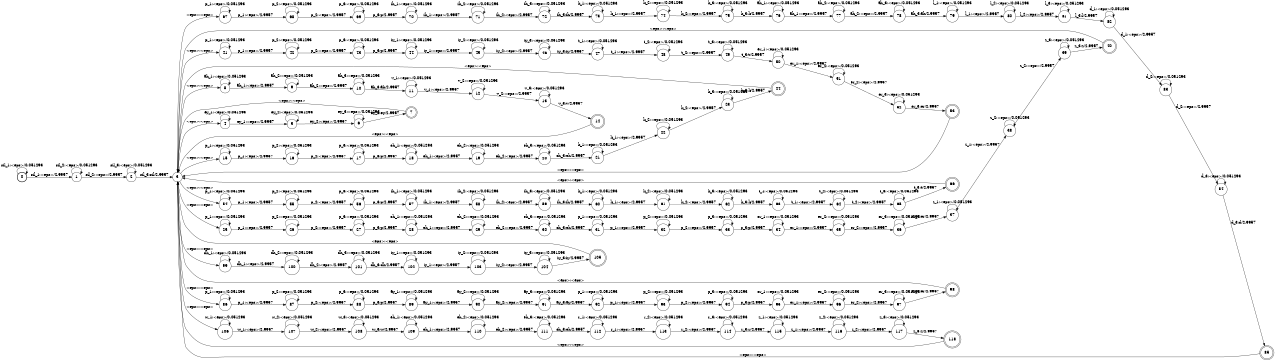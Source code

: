 digraph FST {
rankdir = LR;
size = "8.5,11";
center = 1;
orientation = Portrait;
ranksep = "0.4";
nodesep = "0.25";
0 [label = "0", shape = circle, style = bold, fontsize = 14]
	0 -> 0 [label = "sil_1:<eps>/0.051293", fontsize = 14];
	0 -> 1 [label = "sil_1:<eps>/2.9957", fontsize = 14];
1 [label = "1", shape = circle, style = solid, fontsize = 14]
	1 -> 1 [label = "sil_2:<eps>/0.051293", fontsize = 14];
	1 -> 2 [label = "sil_2:<eps>/2.9957", fontsize = 14];
2 [label = "2", shape = circle, style = solid, fontsize = 14]
	2 -> 2 [label = "sil_3:<eps>/0.051293", fontsize = 14];
	2 -> 3 [label = "sil_3:sil/2.9957", fontsize = 14];
3 [label = "3", shape = circle, style = solid, fontsize = 14]
	3 -> 4 [label = "<eps>:<eps>", fontsize = 14];
	3 -> 8 [label = "<eps>:<eps>", fontsize = 14];
	3 -> 15 [label = "<eps>:<eps>", fontsize = 14];
	3 -> 25 [label = "<eps>:<eps>", fontsize = 14];
	3 -> 41 [label = "<eps>:<eps>", fontsize = 14];
	3 -> 54 [label = "<eps>:<eps>", fontsize = 14];
	3 -> 67 [label = "<eps>:<eps>", fontsize = 14];
	3 -> 86 [label = "<eps>:<eps>", fontsize = 14];
	3 -> 99 [label = "<eps>:<eps>", fontsize = 14];
	3 -> 106 [label = "<eps>:<eps>", fontsize = 14];
4 [label = "4", shape = circle, style = solid, fontsize = 14]
	4 -> 4 [label = "ey_1:<eps>/0.051293", fontsize = 14];
	4 -> 5 [label = "ey_1:<eps>/2.9957", fontsize = 14];
5 [label = "5", shape = circle, style = solid, fontsize = 14]
	5 -> 5 [label = "ey_2:<eps>/0.051293", fontsize = 14];
	5 -> 6 [label = "ey_2:<eps>/2.9957", fontsize = 14];
6 [label = "6", shape = circle, style = solid, fontsize = 14]
	6 -> 6 [label = "ey_3:<eps>/0.051293", fontsize = 14];
	6 -> 7 [label = "ey_3:ey/2.9957", fontsize = 14];
7 [label = "7", shape = doublecircle, style = solid, fontsize = 14]
	7 -> 3 [label = "<eps>:<eps>", fontsize = 14];
8 [label = "8", shape = circle, style = solid, fontsize = 14]
	8 -> 8 [label = "ah_1:<eps>/0.051293", fontsize = 14];
	8 -> 9 [label = "ah_1:<eps>/2.9957", fontsize = 14];
9 [label = "9", shape = circle, style = solid, fontsize = 14]
	9 -> 9 [label = "ah_2:<eps>/0.051293", fontsize = 14];
	9 -> 10 [label = "ah_2:<eps>/2.9957", fontsize = 14];
10 [label = "10", shape = circle, style = solid, fontsize = 14]
	10 -> 10 [label = "ah_3:<eps>/0.051293", fontsize = 14];
	10 -> 11 [label = "ah_3:ah/2.9957", fontsize = 14];
11 [label = "11", shape = circle, style = solid, fontsize = 14]
	11 -> 11 [label = "v_1:<eps>/0.051293", fontsize = 14];
	11 -> 12 [label = "v_1:<eps>/2.9957", fontsize = 14];
12 [label = "12", shape = circle, style = solid, fontsize = 14]
	12 -> 12 [label = "v_2:<eps>/0.051293", fontsize = 14];
	12 -> 13 [label = "v_2:<eps>/2.9957", fontsize = 14];
13 [label = "13", shape = circle, style = solid, fontsize = 14]
	13 -> 13 [label = "v_3:<eps>/0.051293", fontsize = 14];
	13 -> 14 [label = "v_3:v/2.9957", fontsize = 14];
14 [label = "14", shape = doublecircle, style = solid, fontsize = 14]
	14 -> 3 [label = "<eps>:<eps>", fontsize = 14];
15 [label = "15", shape = circle, style = solid, fontsize = 14]
	15 -> 15 [label = "p_1:<eps>/0.051293", fontsize = 14];
	15 -> 16 [label = "p_1:<eps>/2.9957", fontsize = 14];
16 [label = "16", shape = circle, style = solid, fontsize = 14]
	16 -> 16 [label = "p_2:<eps>/0.051293", fontsize = 14];
	16 -> 17 [label = "p_2:<eps>/2.9957", fontsize = 14];
17 [label = "17", shape = circle, style = solid, fontsize = 14]
	17 -> 17 [label = "p_3:<eps>/0.051293", fontsize = 14];
	17 -> 18 [label = "p_3:p/2.9957", fontsize = 14];
18 [label = "18", shape = circle, style = solid, fontsize = 14]
	18 -> 18 [label = "eh_1:<eps>/0.051293", fontsize = 14];
	18 -> 19 [label = "eh_1:<eps>/2.9957", fontsize = 14];
19 [label = "19", shape = circle, style = solid, fontsize = 14]
	19 -> 19 [label = "eh_2:<eps>/0.051293", fontsize = 14];
	19 -> 20 [label = "eh_2:<eps>/2.9957", fontsize = 14];
20 [label = "20", shape = circle, style = solid, fontsize = 14]
	20 -> 20 [label = "eh_3:<eps>/0.051293", fontsize = 14];
	20 -> 21 [label = "eh_3:eh/2.9957", fontsize = 14];
21 [label = "21", shape = circle, style = solid, fontsize = 14]
	21 -> 21 [label = "k_1:<eps>/0.051293", fontsize = 14];
	21 -> 22 [label = "k_1:<eps>/2.9957", fontsize = 14];
22 [label = "22", shape = circle, style = solid, fontsize = 14]
	22 -> 22 [label = "k_2:<eps>/0.051293", fontsize = 14];
	22 -> 23 [label = "k_2:<eps>/2.9957", fontsize = 14];
23 [label = "23", shape = circle, style = solid, fontsize = 14]
	23 -> 23 [label = "k_3:<eps>/0.051293", fontsize = 14];
	23 -> 24 [label = "k_3:k/2.9957", fontsize = 14];
24 [label = "24", shape = doublecircle, style = solid, fontsize = 14]
	24 -> 3 [label = "<eps>:<eps>", fontsize = 14];
25 [label = "25", shape = circle, style = solid, fontsize = 14]
	25 -> 25 [label = "p_1:<eps>/0.051293", fontsize = 14];
	25 -> 26 [label = "p_1:<eps>/2.9957", fontsize = 14];
26 [label = "26", shape = circle, style = solid, fontsize = 14]
	26 -> 26 [label = "p_2:<eps>/0.051293", fontsize = 14];
	26 -> 27 [label = "p_2:<eps>/2.9957", fontsize = 14];
27 [label = "27", shape = circle, style = solid, fontsize = 14]
	27 -> 27 [label = "p_3:<eps>/0.051293", fontsize = 14];
	27 -> 28 [label = "p_3:p/2.9957", fontsize = 14];
28 [label = "28", shape = circle, style = solid, fontsize = 14]
	28 -> 28 [label = "eh_1:<eps>/0.051293", fontsize = 14];
	28 -> 29 [label = "eh_1:<eps>/2.9957", fontsize = 14];
29 [label = "29", shape = circle, style = solid, fontsize = 14]
	29 -> 29 [label = "eh_2:<eps>/0.051293", fontsize = 14];
	29 -> 30 [label = "eh_2:<eps>/2.9957", fontsize = 14];
30 [label = "30", shape = circle, style = solid, fontsize = 14]
	30 -> 30 [label = "eh_3:<eps>/0.051293", fontsize = 14];
	30 -> 31 [label = "eh_3:eh/2.9957", fontsize = 14];
31 [label = "31", shape = circle, style = solid, fontsize = 14]
	31 -> 31 [label = "p_1:<eps>/0.051293", fontsize = 14];
	31 -> 32 [label = "p_1:<eps>/2.9957", fontsize = 14];
32 [label = "32", shape = circle, style = solid, fontsize = 14]
	32 -> 32 [label = "p_2:<eps>/0.051293", fontsize = 14];
	32 -> 33 [label = "p_2:<eps>/2.9957", fontsize = 14];
33 [label = "33", shape = circle, style = solid, fontsize = 14]
	33 -> 33 [label = "p_3:<eps>/0.051293", fontsize = 14];
	33 -> 34 [label = "p_3:p/2.9957", fontsize = 14];
34 [label = "34", shape = circle, style = solid, fontsize = 14]
	34 -> 34 [label = "er_1:<eps>/0.051293", fontsize = 14];
	34 -> 35 [label = "er_1:<eps>/2.9957", fontsize = 14];
35 [label = "35", shape = circle, style = solid, fontsize = 14]
	35 -> 35 [label = "er_2:<eps>/0.051293", fontsize = 14];
	35 -> 36 [label = "er_2:<eps>/2.9957", fontsize = 14];
36 [label = "36", shape = circle, style = solid, fontsize = 14]
	36 -> 36 [label = "er_3:<eps>/0.051293", fontsize = 14];
	36 -> 37 [label = "er_3:er/2.9957", fontsize = 14];
37 [label = "37", shape = circle, style = solid, fontsize = 14]
	37 -> 37 [label = "z_1:<eps>/0.051293", fontsize = 14];
	37 -> 38 [label = "z_1:<eps>/2.9957", fontsize = 14];
38 [label = "38", shape = circle, style = solid, fontsize = 14]
	38 -> 38 [label = "z_2:<eps>/0.051293", fontsize = 14];
	38 -> 39 [label = "z_2:<eps>/2.9957", fontsize = 14];
39 [label = "39", shape = circle, style = solid, fontsize = 14]
	39 -> 39 [label = "z_3:<eps>/0.051293", fontsize = 14];
	39 -> 40 [label = "z_3:z/2.9957", fontsize = 14];
40 [label = "40", shape = doublecircle, style = solid, fontsize = 14]
	40 -> 3 [label = "<eps>:<eps>", fontsize = 14];
41 [label = "41", shape = circle, style = solid, fontsize = 14]
	41 -> 41 [label = "p_1:<eps>/0.051293", fontsize = 14];
	41 -> 42 [label = "p_1:<eps>/2.9957", fontsize = 14];
42 [label = "42", shape = circle, style = solid, fontsize = 14]
	42 -> 42 [label = "p_2:<eps>/0.051293", fontsize = 14];
	42 -> 43 [label = "p_2:<eps>/2.9957", fontsize = 14];
43 [label = "43", shape = circle, style = solid, fontsize = 14]
	43 -> 43 [label = "p_3:<eps>/0.051293", fontsize = 14];
	43 -> 44 [label = "p_3:p/2.9957", fontsize = 14];
44 [label = "44", shape = circle, style = solid, fontsize = 14]
	44 -> 44 [label = "iy_1:<eps>/0.051293", fontsize = 14];
	44 -> 45 [label = "iy_1:<eps>/2.9957", fontsize = 14];
45 [label = "45", shape = circle, style = solid, fontsize = 14]
	45 -> 45 [label = "iy_2:<eps>/0.051293", fontsize = 14];
	45 -> 46 [label = "iy_2:<eps>/2.9957", fontsize = 14];
46 [label = "46", shape = circle, style = solid, fontsize = 14]
	46 -> 46 [label = "iy_3:<eps>/0.051293", fontsize = 14];
	46 -> 47 [label = "iy_3:iy/2.9957", fontsize = 14];
47 [label = "47", shape = circle, style = solid, fontsize = 14]
	47 -> 47 [label = "t_1:<eps>/0.051293", fontsize = 14];
	47 -> 48 [label = "t_1:<eps>/2.9957", fontsize = 14];
48 [label = "48", shape = circle, style = solid, fontsize = 14]
	48 -> 48 [label = "t_2:<eps>/0.051293", fontsize = 14];
	48 -> 49 [label = "t_2:<eps>/2.9957", fontsize = 14];
49 [label = "49", shape = circle, style = solid, fontsize = 14]
	49 -> 49 [label = "t_3:<eps>/0.051293", fontsize = 14];
	49 -> 50 [label = "t_3:t/2.9957", fontsize = 14];
50 [label = "50", shape = circle, style = solid, fontsize = 14]
	50 -> 50 [label = "er_1:<eps>/0.051293", fontsize = 14];
	50 -> 51 [label = "er_1:<eps>/2.9957", fontsize = 14];
51 [label = "51", shape = circle, style = solid, fontsize = 14]
	51 -> 51 [label = "er_2:<eps>/0.051293", fontsize = 14];
	51 -> 52 [label = "er_2:<eps>/2.9957", fontsize = 14];
52 [label = "52", shape = circle, style = solid, fontsize = 14]
	52 -> 52 [label = "er_3:<eps>/0.051293", fontsize = 14];
	52 -> 53 [label = "er_3:er/2.9957", fontsize = 14];
53 [label = "53", shape = doublecircle, style = solid, fontsize = 14]
	53 -> 3 [label = "<eps>:<eps>", fontsize = 14];
54 [label = "54", shape = circle, style = solid, fontsize = 14]
	54 -> 54 [label = "p_1:<eps>/0.051293", fontsize = 14];
	54 -> 55 [label = "p_1:<eps>/2.9957", fontsize = 14];
55 [label = "55", shape = circle, style = solid, fontsize = 14]
	55 -> 55 [label = "p_2:<eps>/0.051293", fontsize = 14];
	55 -> 56 [label = "p_2:<eps>/2.9957", fontsize = 14];
56 [label = "56", shape = circle, style = solid, fontsize = 14]
	56 -> 56 [label = "p_3:<eps>/0.051293", fontsize = 14];
	56 -> 57 [label = "p_3:p/2.9957", fontsize = 14];
57 [label = "57", shape = circle, style = solid, fontsize = 14]
	57 -> 57 [label = "ih_1:<eps>/0.051293", fontsize = 14];
	57 -> 58 [label = "ih_1:<eps>/2.9957", fontsize = 14];
58 [label = "58", shape = circle, style = solid, fontsize = 14]
	58 -> 58 [label = "ih_2:<eps>/0.051293", fontsize = 14];
	58 -> 59 [label = "ih_2:<eps>/2.9957", fontsize = 14];
59 [label = "59", shape = circle, style = solid, fontsize = 14]
	59 -> 59 [label = "ih_3:<eps>/0.051293", fontsize = 14];
	59 -> 60 [label = "ih_3:ih/2.9957", fontsize = 14];
60 [label = "60", shape = circle, style = solid, fontsize = 14]
	60 -> 60 [label = "k_1:<eps>/0.051293", fontsize = 14];
	60 -> 61 [label = "k_1:<eps>/2.9957", fontsize = 14];
61 [label = "61", shape = circle, style = solid, fontsize = 14]
	61 -> 61 [label = "k_2:<eps>/0.051293", fontsize = 14];
	61 -> 62 [label = "k_2:<eps>/2.9957", fontsize = 14];
62 [label = "62", shape = circle, style = solid, fontsize = 14]
	62 -> 62 [label = "k_3:<eps>/0.051293", fontsize = 14];
	62 -> 63 [label = "k_3:k/2.9957", fontsize = 14];
63 [label = "63", shape = circle, style = solid, fontsize = 14]
	63 -> 63 [label = "t_1:<eps>/0.051293", fontsize = 14];
	63 -> 64 [label = "t_1:<eps>/2.9957", fontsize = 14];
64 [label = "64", shape = circle, style = solid, fontsize = 14]
	64 -> 64 [label = "t_2:<eps>/0.051293", fontsize = 14];
	64 -> 65 [label = "t_2:<eps>/2.9957", fontsize = 14];
65 [label = "65", shape = circle, style = solid, fontsize = 14]
	65 -> 65 [label = "t_3:<eps>/0.051293", fontsize = 14];
	65 -> 66 [label = "t_3:t/2.9957", fontsize = 14];
66 [label = "66", shape = doublecircle, style = solid, fontsize = 14]
	66 -> 3 [label = "<eps>:<eps>", fontsize = 14];
67 [label = "67", shape = circle, style = solid, fontsize = 14]
	67 -> 67 [label = "p_1:<eps>/0.051293", fontsize = 14];
	67 -> 68 [label = "p_1:<eps>/2.9957", fontsize = 14];
68 [label = "68", shape = circle, style = solid, fontsize = 14]
	68 -> 68 [label = "p_2:<eps>/0.051293", fontsize = 14];
	68 -> 69 [label = "p_2:<eps>/2.9957", fontsize = 14];
69 [label = "69", shape = circle, style = solid, fontsize = 14]
	69 -> 69 [label = "p_3:<eps>/0.051293", fontsize = 14];
	69 -> 70 [label = "p_3:p/2.9957", fontsize = 14];
70 [label = "70", shape = circle, style = solid, fontsize = 14]
	70 -> 70 [label = "ih_1:<eps>/0.051293", fontsize = 14];
	70 -> 71 [label = "ih_1:<eps>/2.9957", fontsize = 14];
71 [label = "71", shape = circle, style = solid, fontsize = 14]
	71 -> 71 [label = "ih_2:<eps>/0.051293", fontsize = 14];
	71 -> 72 [label = "ih_2:<eps>/2.9957", fontsize = 14];
72 [label = "72", shape = circle, style = solid, fontsize = 14]
	72 -> 72 [label = "ih_3:<eps>/0.051293", fontsize = 14];
	72 -> 73 [label = "ih_3:ih/2.9957", fontsize = 14];
73 [label = "73", shape = circle, style = solid, fontsize = 14]
	73 -> 73 [label = "k_1:<eps>/0.051293", fontsize = 14];
	73 -> 74 [label = "k_1:<eps>/2.9957", fontsize = 14];
74 [label = "74", shape = circle, style = solid, fontsize = 14]
	74 -> 74 [label = "k_2:<eps>/0.051293", fontsize = 14];
	74 -> 75 [label = "k_2:<eps>/2.9957", fontsize = 14];
75 [label = "75", shape = circle, style = solid, fontsize = 14]
	75 -> 75 [label = "k_3:<eps>/0.051293", fontsize = 14];
	75 -> 76 [label = "k_3:k/2.9957", fontsize = 14];
76 [label = "76", shape = circle, style = solid, fontsize = 14]
	76 -> 76 [label = "ah_1:<eps>/0.051293", fontsize = 14];
	76 -> 77 [label = "ah_1:<eps>/2.9957", fontsize = 14];
77 [label = "77", shape = circle, style = solid, fontsize = 14]
	77 -> 77 [label = "ah_2:<eps>/0.051293", fontsize = 14];
	77 -> 78 [label = "ah_2:<eps>/2.9957", fontsize = 14];
78 [label = "78", shape = circle, style = solid, fontsize = 14]
	78 -> 78 [label = "ah_3:<eps>/0.051293", fontsize = 14];
	78 -> 79 [label = "ah_3:ah/2.9957", fontsize = 14];
79 [label = "79", shape = circle, style = solid, fontsize = 14]
	79 -> 79 [label = "l_1:<eps>/0.051293", fontsize = 14];
	79 -> 80 [label = "l_1:<eps>/2.9957", fontsize = 14];
80 [label = "80", shape = circle, style = solid, fontsize = 14]
	80 -> 80 [label = "l_2:<eps>/0.051293", fontsize = 14];
	80 -> 81 [label = "l_2:<eps>/2.9957", fontsize = 14];
81 [label = "81", shape = circle, style = solid, fontsize = 14]
	81 -> 81 [label = "l_3:<eps>/0.051293", fontsize = 14];
	81 -> 82 [label = "l_3:l/2.9957", fontsize = 14];
82 [label = "82", shape = circle, style = solid, fontsize = 14]
	82 -> 82 [label = "d_1:<eps>/0.051293", fontsize = 14];
	82 -> 83 [label = "d_1:<eps>/2.9957", fontsize = 14];
83 [label = "83", shape = circle, style = solid, fontsize = 14]
	83 -> 83 [label = "d_2:<eps>/0.051293", fontsize = 14];
	83 -> 84 [label = "d_2:<eps>/2.9957", fontsize = 14];
84 [label = "84", shape = circle, style = solid, fontsize = 14]
	84 -> 84 [label = "d_3:<eps>/0.051293", fontsize = 14];
	84 -> 85 [label = "d_3:d/2.9957", fontsize = 14];
85 [label = "85", shape = doublecircle, style = solid, fontsize = 14]
	85 -> 3 [label = "<eps>:<eps>", fontsize = 14];
86 [label = "86", shape = circle, style = solid, fontsize = 14]
	86 -> 86 [label = "p_1:<eps>/0.051293", fontsize = 14];
	86 -> 87 [label = "p_1:<eps>/2.9957", fontsize = 14];
87 [label = "87", shape = circle, style = solid, fontsize = 14]
	87 -> 87 [label = "p_2:<eps>/0.051293", fontsize = 14];
	87 -> 88 [label = "p_2:<eps>/2.9957", fontsize = 14];
88 [label = "88", shape = circle, style = solid, fontsize = 14]
	88 -> 88 [label = "p_3:<eps>/0.051293", fontsize = 14];
	88 -> 89 [label = "p_3:p/2.9957", fontsize = 14];
89 [label = "89", shape = circle, style = solid, fontsize = 14]
	89 -> 89 [label = "ay_1:<eps>/0.051293", fontsize = 14];
	89 -> 90 [label = "ay_1:<eps>/2.9957", fontsize = 14];
90 [label = "90", shape = circle, style = solid, fontsize = 14]
	90 -> 90 [label = "ay_2:<eps>/0.051293", fontsize = 14];
	90 -> 91 [label = "ay_2:<eps>/2.9957", fontsize = 14];
91 [label = "91", shape = circle, style = solid, fontsize = 14]
	91 -> 91 [label = "ay_3:<eps>/0.051293", fontsize = 14];
	91 -> 92 [label = "ay_3:ay/2.9957", fontsize = 14];
92 [label = "92", shape = circle, style = solid, fontsize = 14]
	92 -> 92 [label = "p_1:<eps>/0.051293", fontsize = 14];
	92 -> 93 [label = "p_1:<eps>/2.9957", fontsize = 14];
93 [label = "93", shape = circle, style = solid, fontsize = 14]
	93 -> 93 [label = "p_2:<eps>/0.051293", fontsize = 14];
	93 -> 94 [label = "p_2:<eps>/2.9957", fontsize = 14];
94 [label = "94", shape = circle, style = solid, fontsize = 14]
	94 -> 94 [label = "p_3:<eps>/0.051293", fontsize = 14];
	94 -> 95 [label = "p_3:p/2.9957", fontsize = 14];
95 [label = "95", shape = circle, style = solid, fontsize = 14]
	95 -> 95 [label = "er_1:<eps>/0.051293", fontsize = 14];
	95 -> 96 [label = "er_1:<eps>/2.9957", fontsize = 14];
96 [label = "96", shape = circle, style = solid, fontsize = 14]
	96 -> 96 [label = "er_2:<eps>/0.051293", fontsize = 14];
	96 -> 97 [label = "er_2:<eps>/2.9957", fontsize = 14];
97 [label = "97", shape = circle, style = solid, fontsize = 14]
	97 -> 97 [label = "er_3:<eps>/0.051293", fontsize = 14];
	97 -> 98 [label = "er_3:er/2.9957", fontsize = 14];
98 [label = "98", shape = doublecircle, style = solid, fontsize = 14]
	98 -> 3 [label = "<eps>:<eps>", fontsize = 14];
99 [label = "99", shape = circle, style = solid, fontsize = 14]
	99 -> 99 [label = "dh_1:<eps>/0.051293", fontsize = 14];
	99 -> 100 [label = "dh_1:<eps>/2.9957", fontsize = 14];
100 [label = "100", shape = circle, style = solid, fontsize = 14]
	100 -> 100 [label = "dh_2:<eps>/0.051293", fontsize = 14];
	100 -> 101 [label = "dh_2:<eps>/2.9957", fontsize = 14];
101 [label = "101", shape = circle, style = solid, fontsize = 14]
	101 -> 101 [label = "dh_3:<eps>/0.051293", fontsize = 14];
	101 -> 102 [label = "dh_3:dh/2.9957", fontsize = 14];
102 [label = "102", shape = circle, style = solid, fontsize = 14]
	102 -> 102 [label = "iy_1:<eps>/0.051293", fontsize = 14];
	102 -> 103 [label = "iy_1:<eps>/2.9957", fontsize = 14];
103 [label = "103", shape = circle, style = solid, fontsize = 14]
	103 -> 103 [label = "iy_2:<eps>/0.051293", fontsize = 14];
	103 -> 104 [label = "iy_2:<eps>/2.9957", fontsize = 14];
104 [label = "104", shape = circle, style = solid, fontsize = 14]
	104 -> 104 [label = "iy_3:<eps>/0.051293", fontsize = 14];
	104 -> 105 [label = "iy_3:iy/2.9957", fontsize = 14];
105 [label = "105", shape = doublecircle, style = solid, fontsize = 14]
	105 -> 3 [label = "<eps>:<eps>", fontsize = 14];
106 [label = "106", shape = circle, style = solid, fontsize = 14]
	106 -> 106 [label = "w_1:<eps>/0.051293", fontsize = 14];
	106 -> 107 [label = "w_1:<eps>/2.9957", fontsize = 14];
107 [label = "107", shape = circle, style = solid, fontsize = 14]
	107 -> 107 [label = "w_2:<eps>/0.051293", fontsize = 14];
	107 -> 108 [label = "w_2:<eps>/2.9957", fontsize = 14];
108 [label = "108", shape = circle, style = solid, fontsize = 14]
	108 -> 108 [label = "w_3:<eps>/0.051293", fontsize = 14];
	108 -> 109 [label = "w_3:w/2.9957", fontsize = 14];
109 [label = "109", shape = circle, style = solid, fontsize = 14]
	109 -> 109 [label = "eh_1:<eps>/0.051293", fontsize = 14];
	109 -> 110 [label = "eh_1:<eps>/2.9957", fontsize = 14];
110 [label = "110", shape = circle, style = solid, fontsize = 14]
	110 -> 110 [label = "eh_2:<eps>/0.051293", fontsize = 14];
	110 -> 111 [label = "eh_2:<eps>/2.9957", fontsize = 14];
111 [label = "111", shape = circle, style = solid, fontsize = 14]
	111 -> 111 [label = "eh_3:<eps>/0.051293", fontsize = 14];
	111 -> 112 [label = "eh_3:eh/2.9957", fontsize = 14];
112 [label = "112", shape = circle, style = solid, fontsize = 14]
	112 -> 112 [label = "r_1:<eps>/0.051293", fontsize = 14];
	112 -> 113 [label = "r_1:<eps>/2.9957", fontsize = 14];
113 [label = "113", shape = circle, style = solid, fontsize = 14]
	113 -> 113 [label = "r_2:<eps>/0.051293", fontsize = 14];
	113 -> 114 [label = "r_2:<eps>/2.9957", fontsize = 14];
114 [label = "114", shape = circle, style = solid, fontsize = 14]
	114 -> 114 [label = "r_3:<eps>/0.051293", fontsize = 14];
	114 -> 115 [label = "r_3:r/2.9957", fontsize = 14];
115 [label = "115", shape = circle, style = solid, fontsize = 14]
	115 -> 115 [label = "z_1:<eps>/0.051293", fontsize = 14];
	115 -> 116 [label = "z_1:<eps>/2.9957", fontsize = 14];
116 [label = "116", shape = circle, style = solid, fontsize = 14]
	116 -> 116 [label = "z_2:<eps>/0.051293", fontsize = 14];
	116 -> 117 [label = "z_2:<eps>/2.9957", fontsize = 14];
117 [label = "117", shape = circle, style = solid, fontsize = 14]
	117 -> 117 [label = "z_3:<eps>/0.051293", fontsize = 14];
	117 -> 118 [label = "z_3:z/2.9957", fontsize = 14];
118 [label = "118", shape = doublecircle, style = solid, fontsize = 14]
	118 -> 3 [label = "<eps>:<eps>", fontsize = 14];
}
